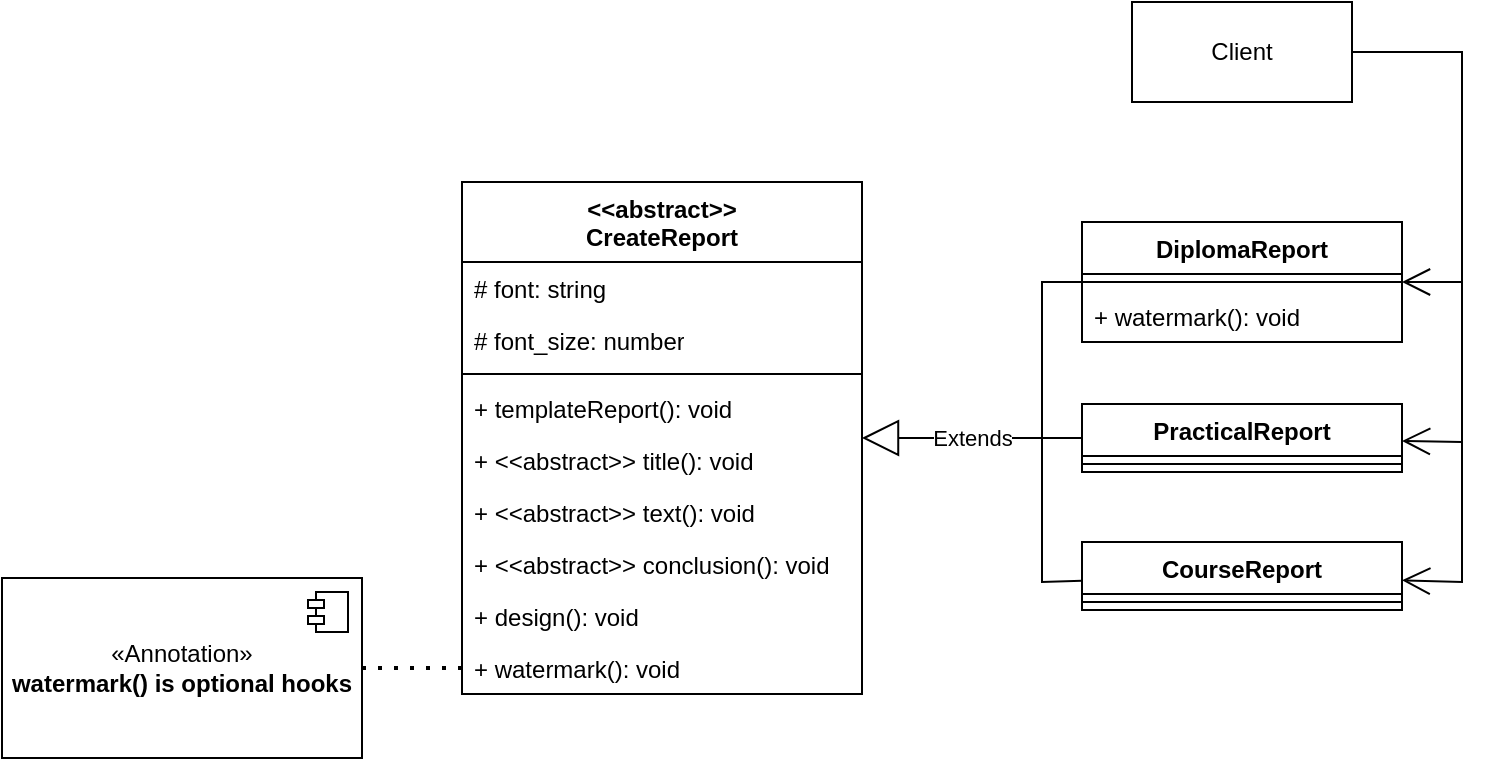 <mxfile version="21.3.7" type="device">
  <diagram id="C5RBs43oDa-KdzZeNtuy" name="Page-1">
    <mxGraphModel dx="1050" dy="581" grid="1" gridSize="10" guides="1" tooltips="1" connect="1" arrows="1" fold="1" page="1" pageScale="1" pageWidth="827" pageHeight="1169" math="0" shadow="0">
      <root>
        <mxCell id="WIyWlLk6GJQsqaUBKTNV-0" />
        <mxCell id="WIyWlLk6GJQsqaUBKTNV-1" parent="WIyWlLk6GJQsqaUBKTNV-0" />
        <mxCell id="GQACmn0jV0vaVqxmoJ_N-4" value="Client" style="html=1;whiteSpace=wrap;" parent="WIyWlLk6GJQsqaUBKTNV-1" vertex="1">
          <mxGeometry x="575" y="20" width="110" height="50" as="geometry" />
        </mxCell>
        <mxCell id="x7uJ4MQezbmxkoE7o8Km-46" value="" style="endArrow=open;endFill=1;endSize=12;html=1;rounded=0;" parent="WIyWlLk6GJQsqaUBKTNV-1" source="GQACmn0jV0vaVqxmoJ_N-4" target="9fklS-l2FX9oEDSfhk30-4" edge="1">
          <mxGeometry width="160" relative="1" as="geometry">
            <mxPoint x="485" y="160" as="sourcePoint" />
            <mxPoint x="760" y="330" as="targetPoint" />
            <Array as="points">
              <mxPoint x="740" y="45" />
              <mxPoint x="740" y="310" />
            </Array>
          </mxGeometry>
        </mxCell>
        <mxCell id="9fklS-l2FX9oEDSfhk30-0" value="&amp;lt;&amp;lt;abstract&amp;gt;&amp;gt;&lt;br&gt;CreateReport" style="swimlane;fontStyle=1;align=center;verticalAlign=top;childLayout=stackLayout;horizontal=1;startSize=40;horizontalStack=0;resizeParent=1;resizeParentMax=0;resizeLast=0;collapsible=1;marginBottom=0;whiteSpace=wrap;html=1;" vertex="1" parent="WIyWlLk6GJQsqaUBKTNV-1">
          <mxGeometry x="240" y="110" width="200" height="256" as="geometry" />
        </mxCell>
        <mxCell id="9fklS-l2FX9oEDSfhk30-1" value="# font: string" style="text;strokeColor=none;fillColor=none;align=left;verticalAlign=top;spacingLeft=4;spacingRight=4;overflow=hidden;rotatable=0;points=[[0,0.5],[1,0.5]];portConstraint=eastwest;whiteSpace=wrap;html=1;" vertex="1" parent="9fklS-l2FX9oEDSfhk30-0">
          <mxGeometry y="40" width="200" height="26" as="geometry" />
        </mxCell>
        <mxCell id="9fklS-l2FX9oEDSfhk30-16" value="# font_size: number" style="text;strokeColor=none;fillColor=none;align=left;verticalAlign=top;spacingLeft=4;spacingRight=4;overflow=hidden;rotatable=0;points=[[0,0.5],[1,0.5]];portConstraint=eastwest;whiteSpace=wrap;html=1;" vertex="1" parent="9fklS-l2FX9oEDSfhk30-0">
          <mxGeometry y="66" width="200" height="26" as="geometry" />
        </mxCell>
        <mxCell id="9fklS-l2FX9oEDSfhk30-2" value="" style="line;strokeWidth=1;fillColor=none;align=left;verticalAlign=middle;spacingTop=-1;spacingLeft=3;spacingRight=3;rotatable=0;labelPosition=right;points=[];portConstraint=eastwest;strokeColor=inherit;" vertex="1" parent="9fklS-l2FX9oEDSfhk30-0">
          <mxGeometry y="92" width="200" height="8" as="geometry" />
        </mxCell>
        <mxCell id="9fklS-l2FX9oEDSfhk30-3" value="+ templateReport(): void" style="text;strokeColor=none;fillColor=none;align=left;verticalAlign=top;spacingLeft=4;spacingRight=4;overflow=hidden;rotatable=0;points=[[0,0.5],[1,0.5]];portConstraint=eastwest;whiteSpace=wrap;html=1;" vertex="1" parent="9fklS-l2FX9oEDSfhk30-0">
          <mxGeometry y="100" width="200" height="26" as="geometry" />
        </mxCell>
        <mxCell id="9fklS-l2FX9oEDSfhk30-17" value="+ &amp;lt;&amp;lt;abstract&amp;gt;&amp;gt; title(): void" style="text;strokeColor=none;fillColor=none;align=left;verticalAlign=top;spacingLeft=4;spacingRight=4;overflow=hidden;rotatable=0;points=[[0,0.5],[1,0.5]];portConstraint=eastwest;whiteSpace=wrap;html=1;" vertex="1" parent="9fklS-l2FX9oEDSfhk30-0">
          <mxGeometry y="126" width="200" height="26" as="geometry" />
        </mxCell>
        <mxCell id="9fklS-l2FX9oEDSfhk30-18" value="+ &amp;lt;&amp;lt;abstract&amp;gt;&amp;gt; text(): void" style="text;strokeColor=none;fillColor=none;align=left;verticalAlign=top;spacingLeft=4;spacingRight=4;overflow=hidden;rotatable=0;points=[[0,0.5],[1,0.5]];portConstraint=eastwest;whiteSpace=wrap;html=1;" vertex="1" parent="9fklS-l2FX9oEDSfhk30-0">
          <mxGeometry y="152" width="200" height="26" as="geometry" />
        </mxCell>
        <mxCell id="9fklS-l2FX9oEDSfhk30-19" value="+ &amp;lt;&amp;lt;abstract&amp;gt;&amp;gt; conclusion(): void" style="text;strokeColor=none;fillColor=none;align=left;verticalAlign=top;spacingLeft=4;spacingRight=4;overflow=hidden;rotatable=0;points=[[0,0.5],[1,0.5]];portConstraint=eastwest;whiteSpace=wrap;html=1;" vertex="1" parent="9fklS-l2FX9oEDSfhk30-0">
          <mxGeometry y="178" width="200" height="26" as="geometry" />
        </mxCell>
        <mxCell id="9fklS-l2FX9oEDSfhk30-20" value="+ design(): void" style="text;strokeColor=none;fillColor=none;align=left;verticalAlign=top;spacingLeft=4;spacingRight=4;overflow=hidden;rotatable=0;points=[[0,0.5],[1,0.5]];portConstraint=eastwest;whiteSpace=wrap;html=1;" vertex="1" parent="9fklS-l2FX9oEDSfhk30-0">
          <mxGeometry y="204" width="200" height="26" as="geometry" />
        </mxCell>
        <mxCell id="9fklS-l2FX9oEDSfhk30-21" value="+ watermark(): void" style="text;strokeColor=none;fillColor=none;align=left;verticalAlign=top;spacingLeft=4;spacingRight=4;overflow=hidden;rotatable=0;points=[[0,0.5],[1,0.5]];portConstraint=eastwest;whiteSpace=wrap;html=1;" vertex="1" parent="9fklS-l2FX9oEDSfhk30-0">
          <mxGeometry y="230" width="200" height="26" as="geometry" />
        </mxCell>
        <mxCell id="9fklS-l2FX9oEDSfhk30-4" value="CourseReport" style="swimlane;fontStyle=1;align=center;verticalAlign=top;childLayout=stackLayout;horizontal=1;startSize=26;horizontalStack=0;resizeParent=1;resizeParentMax=0;resizeLast=0;collapsible=1;marginBottom=0;whiteSpace=wrap;html=1;" vertex="1" parent="WIyWlLk6GJQsqaUBKTNV-1">
          <mxGeometry x="550" y="290" width="160" height="34" as="geometry" />
        </mxCell>
        <mxCell id="9fklS-l2FX9oEDSfhk30-6" value="" style="line;strokeWidth=1;fillColor=none;align=left;verticalAlign=middle;spacingTop=-1;spacingLeft=3;spacingRight=3;rotatable=0;labelPosition=right;points=[];portConstraint=eastwest;strokeColor=inherit;" vertex="1" parent="9fklS-l2FX9oEDSfhk30-4">
          <mxGeometry y="26" width="160" height="8" as="geometry" />
        </mxCell>
        <mxCell id="9fklS-l2FX9oEDSfhk30-8" value="DiplomaReport" style="swimlane;fontStyle=1;align=center;verticalAlign=top;childLayout=stackLayout;horizontal=1;startSize=26;horizontalStack=0;resizeParent=1;resizeParentMax=0;resizeLast=0;collapsible=1;marginBottom=0;whiteSpace=wrap;html=1;" vertex="1" parent="WIyWlLk6GJQsqaUBKTNV-1">
          <mxGeometry x="550" y="130" width="160" height="60" as="geometry" />
        </mxCell>
        <mxCell id="9fklS-l2FX9oEDSfhk30-10" value="" style="line;strokeWidth=1;fillColor=none;align=left;verticalAlign=middle;spacingTop=-1;spacingLeft=3;spacingRight=3;rotatable=0;labelPosition=right;points=[];portConstraint=eastwest;strokeColor=inherit;" vertex="1" parent="9fklS-l2FX9oEDSfhk30-8">
          <mxGeometry y="26" width="160" height="8" as="geometry" />
        </mxCell>
        <mxCell id="9fklS-l2FX9oEDSfhk30-11" value="+ watermark(): void" style="text;strokeColor=none;fillColor=none;align=left;verticalAlign=top;spacingLeft=4;spacingRight=4;overflow=hidden;rotatable=0;points=[[0,0.5],[1,0.5]];portConstraint=eastwest;whiteSpace=wrap;html=1;" vertex="1" parent="9fklS-l2FX9oEDSfhk30-8">
          <mxGeometry y="34" width="160" height="26" as="geometry" />
        </mxCell>
        <mxCell id="9fklS-l2FX9oEDSfhk30-12" value="PracticalReport" style="swimlane;fontStyle=1;align=center;verticalAlign=top;childLayout=stackLayout;horizontal=1;startSize=26;horizontalStack=0;resizeParent=1;resizeParentMax=0;resizeLast=0;collapsible=1;marginBottom=0;whiteSpace=wrap;html=1;" vertex="1" parent="WIyWlLk6GJQsqaUBKTNV-1">
          <mxGeometry x="550" y="221" width="160" height="34" as="geometry" />
        </mxCell>
        <mxCell id="9fklS-l2FX9oEDSfhk30-14" value="" style="line;strokeWidth=1;fillColor=none;align=left;verticalAlign=middle;spacingTop=-1;spacingLeft=3;spacingRight=3;rotatable=0;labelPosition=right;points=[];portConstraint=eastwest;strokeColor=inherit;" vertex="1" parent="9fklS-l2FX9oEDSfhk30-12">
          <mxGeometry y="26" width="160" height="8" as="geometry" />
        </mxCell>
        <mxCell id="9fklS-l2FX9oEDSfhk30-24" value="" style="endArrow=open;endFill=1;endSize=12;html=1;rounded=0;" edge="1" parent="WIyWlLk6GJQsqaUBKTNV-1" target="9fklS-l2FX9oEDSfhk30-12">
          <mxGeometry width="160" relative="1" as="geometry">
            <mxPoint x="740" y="240" as="sourcePoint" />
            <mxPoint x="680" y="460" as="targetPoint" />
          </mxGeometry>
        </mxCell>
        <mxCell id="9fklS-l2FX9oEDSfhk30-25" value="" style="endArrow=open;endFill=1;endSize=12;html=1;rounded=0;" edge="1" parent="WIyWlLk6GJQsqaUBKTNV-1" target="9fklS-l2FX9oEDSfhk30-8">
          <mxGeometry width="160" relative="1" as="geometry">
            <mxPoint x="740" y="160" as="sourcePoint" />
            <mxPoint x="720" y="249" as="targetPoint" />
          </mxGeometry>
        </mxCell>
        <mxCell id="9fklS-l2FX9oEDSfhk30-27" value="Extends" style="endArrow=block;endSize=16;endFill=0;html=1;rounded=0;" edge="1" parent="WIyWlLk6GJQsqaUBKTNV-1" source="9fklS-l2FX9oEDSfhk30-12" target="9fklS-l2FX9oEDSfhk30-0">
          <mxGeometry width="160" relative="1" as="geometry">
            <mxPoint x="390" y="430" as="sourcePoint" />
            <mxPoint x="550" y="430" as="targetPoint" />
          </mxGeometry>
        </mxCell>
        <mxCell id="9fklS-l2FX9oEDSfhk30-28" value="" style="endArrow=none;html=1;rounded=0;" edge="1" parent="WIyWlLk6GJQsqaUBKTNV-1" source="9fklS-l2FX9oEDSfhk30-4" target="9fklS-l2FX9oEDSfhk30-8">
          <mxGeometry width="50" height="50" relative="1" as="geometry">
            <mxPoint x="500" y="450" as="sourcePoint" />
            <mxPoint x="510" y="160" as="targetPoint" />
            <Array as="points">
              <mxPoint x="530" y="310" />
              <mxPoint x="530" y="160" />
            </Array>
          </mxGeometry>
        </mxCell>
        <mxCell id="9fklS-l2FX9oEDSfhk30-29" value="«Annotation»&lt;br&gt;&lt;b&gt;watermark() is optional hooks&lt;/b&gt;" style="html=1;dropTarget=0;whiteSpace=wrap;" vertex="1" parent="WIyWlLk6GJQsqaUBKTNV-1">
          <mxGeometry x="10" y="308" width="180" height="90" as="geometry" />
        </mxCell>
        <mxCell id="9fklS-l2FX9oEDSfhk30-30" value="" style="shape=module;jettyWidth=8;jettyHeight=4;" vertex="1" parent="9fklS-l2FX9oEDSfhk30-29">
          <mxGeometry x="1" width="20" height="20" relative="1" as="geometry">
            <mxPoint x="-27" y="7" as="offset" />
          </mxGeometry>
        </mxCell>
        <mxCell id="9fklS-l2FX9oEDSfhk30-31" value="" style="endArrow=none;dashed=1;html=1;dashPattern=1 3;strokeWidth=2;rounded=0;" edge="1" parent="WIyWlLk6GJQsqaUBKTNV-1" source="9fklS-l2FX9oEDSfhk30-29" target="9fklS-l2FX9oEDSfhk30-21">
          <mxGeometry width="50" height="50" relative="1" as="geometry">
            <mxPoint x="100" y="480" as="sourcePoint" />
            <mxPoint x="150" y="430" as="targetPoint" />
          </mxGeometry>
        </mxCell>
      </root>
    </mxGraphModel>
  </diagram>
</mxfile>
